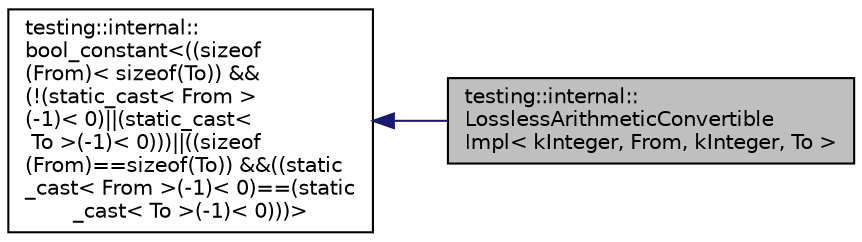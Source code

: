 digraph "testing::internal::LosslessArithmeticConvertibleImpl&lt; kInteger, From, kInteger, To &gt;"
{
  edge [fontname="Helvetica",fontsize="10",labelfontname="Helvetica",labelfontsize="10"];
  node [fontname="Helvetica",fontsize="10",shape=record];
  rankdir="LR";
  Node0 [label="testing::internal::\lLosslessArithmeticConvertible\lImpl\< kInteger, From, kInteger, To \>",height=0.2,width=0.4,color="black", fillcolor="grey75", style="filled", fontcolor="black"];
  Node1 -> Node0 [dir="back",color="midnightblue",fontsize="10",style="solid",fontname="Helvetica"];
  Node1 [label="testing::internal::\lbool_constant\<((sizeof\l(From)\< sizeof(To)) &&\l(!(static_cast\< From \>\l(-1)\< 0)\|\|(static_cast\<\l To \>(-1)\< 0)))\|\|((sizeof\l(From)==sizeof(To)) &&((static\l_cast\< From \>(-1)\< 0)==(static\l_cast\< To \>(-1)\< 0)))\>",height=0.2,width=0.4,color="black", fillcolor="white", style="filled",URL="$structtesting_1_1internal_1_1bool__constant.html"];
}

